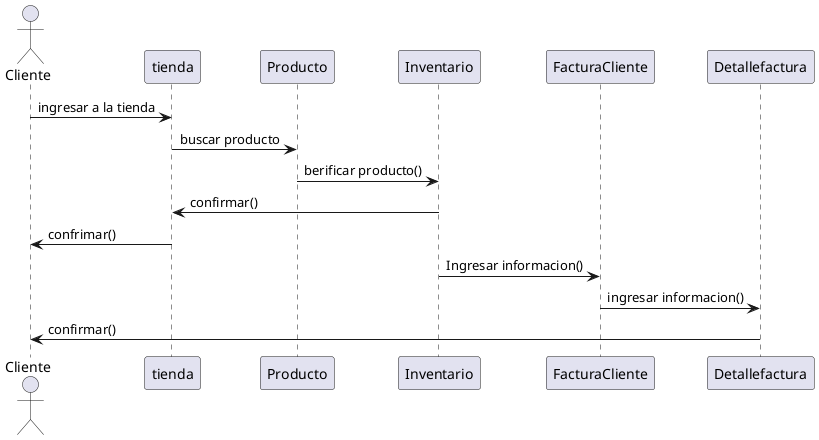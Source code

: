 @startuml Parcial

actor Cliente
participant "tienda" as SR
participant Producto
participant Inventario
participant FacturaCliente
participant Detallefactura

Cliente -> SR: ingresar a la tienda


SR -> Producto : buscar producto
Producto -> Inventario: berificar producto()
Inventario -> SR : confirmar()

SR -> Cliente : confrimar()

Inventario -> FacturaCliente : Ingresar informacion()

FacturaCliente -> Detallefactura : ingresar informacion()
Detallefactura -> Cliente : confirmar()



@enduml